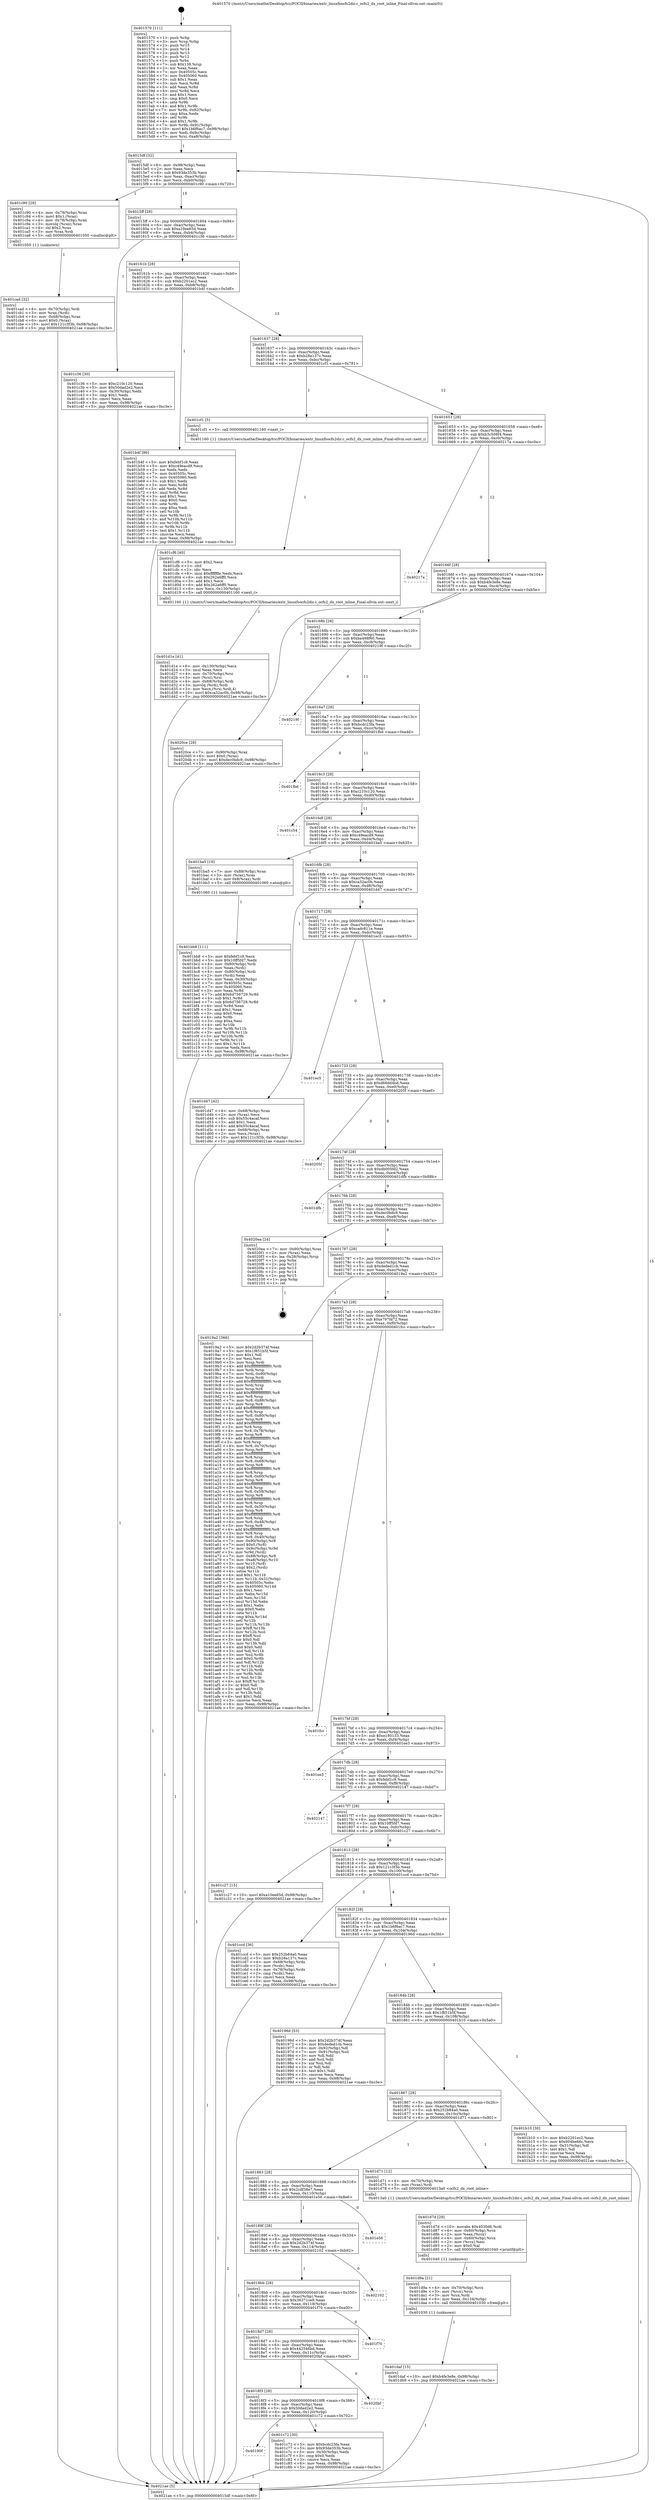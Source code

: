 digraph "0x401570" {
  label = "0x401570 (/mnt/c/Users/mathe/Desktop/tcc/POCII/binaries/extr_linuxfsocfs2dir.c_ocfs2_dx_root_inline_Final-ollvm.out::main(0))"
  labelloc = "t"
  node[shape=record]

  Entry [label="",width=0.3,height=0.3,shape=circle,fillcolor=black,style=filled]
  "0x4015df" [label="{
     0x4015df [32]\l
     | [instrs]\l
     &nbsp;&nbsp;0x4015df \<+6\>: mov -0x98(%rbp),%eax\l
     &nbsp;&nbsp;0x4015e5 \<+2\>: mov %eax,%ecx\l
     &nbsp;&nbsp;0x4015e7 \<+6\>: sub $0x93de353b,%ecx\l
     &nbsp;&nbsp;0x4015ed \<+6\>: mov %eax,-0xac(%rbp)\l
     &nbsp;&nbsp;0x4015f3 \<+6\>: mov %ecx,-0xb0(%rbp)\l
     &nbsp;&nbsp;0x4015f9 \<+6\>: je 0000000000401c90 \<main+0x720\>\l
  }"]
  "0x401c90" [label="{
     0x401c90 [29]\l
     | [instrs]\l
     &nbsp;&nbsp;0x401c90 \<+4\>: mov -0x78(%rbp),%rax\l
     &nbsp;&nbsp;0x401c94 \<+6\>: movl $0x1,(%rax)\l
     &nbsp;&nbsp;0x401c9a \<+4\>: mov -0x78(%rbp),%rax\l
     &nbsp;&nbsp;0x401c9e \<+3\>: movslq (%rax),%rax\l
     &nbsp;&nbsp;0x401ca1 \<+4\>: shl $0x2,%rax\l
     &nbsp;&nbsp;0x401ca5 \<+3\>: mov %rax,%rdi\l
     &nbsp;&nbsp;0x401ca8 \<+5\>: call 0000000000401050 \<malloc@plt\>\l
     | [calls]\l
     &nbsp;&nbsp;0x401050 \{1\} (unknown)\l
  }"]
  "0x4015ff" [label="{
     0x4015ff [28]\l
     | [instrs]\l
     &nbsp;&nbsp;0x4015ff \<+5\>: jmp 0000000000401604 \<main+0x94\>\l
     &nbsp;&nbsp;0x401604 \<+6\>: mov -0xac(%rbp),%eax\l
     &nbsp;&nbsp;0x40160a \<+5\>: sub $0xa10ee65d,%eax\l
     &nbsp;&nbsp;0x40160f \<+6\>: mov %eax,-0xb4(%rbp)\l
     &nbsp;&nbsp;0x401615 \<+6\>: je 0000000000401c36 \<main+0x6c6\>\l
  }"]
  Exit [label="",width=0.3,height=0.3,shape=circle,fillcolor=black,style=filled,peripheries=2]
  "0x401c36" [label="{
     0x401c36 [30]\l
     | [instrs]\l
     &nbsp;&nbsp;0x401c36 \<+5\>: mov $0xc210c120,%eax\l
     &nbsp;&nbsp;0x401c3b \<+5\>: mov $0x50dad2e2,%ecx\l
     &nbsp;&nbsp;0x401c40 \<+3\>: mov -0x30(%rbp),%edx\l
     &nbsp;&nbsp;0x401c43 \<+3\>: cmp $0x1,%edx\l
     &nbsp;&nbsp;0x401c46 \<+3\>: cmovl %ecx,%eax\l
     &nbsp;&nbsp;0x401c49 \<+6\>: mov %eax,-0x98(%rbp)\l
     &nbsp;&nbsp;0x401c4f \<+5\>: jmp 00000000004021ae \<main+0xc3e\>\l
  }"]
  "0x40161b" [label="{
     0x40161b [28]\l
     | [instrs]\l
     &nbsp;&nbsp;0x40161b \<+5\>: jmp 0000000000401620 \<main+0xb0\>\l
     &nbsp;&nbsp;0x401620 \<+6\>: mov -0xac(%rbp),%eax\l
     &nbsp;&nbsp;0x401626 \<+5\>: sub $0xb2201ec2,%eax\l
     &nbsp;&nbsp;0x40162b \<+6\>: mov %eax,-0xb8(%rbp)\l
     &nbsp;&nbsp;0x401631 \<+6\>: je 0000000000401b4f \<main+0x5df\>\l
  }"]
  "0x401daf" [label="{
     0x401daf [15]\l
     | [instrs]\l
     &nbsp;&nbsp;0x401daf \<+10\>: movl $0xb4fe3e8e,-0x98(%rbp)\l
     &nbsp;&nbsp;0x401db9 \<+5\>: jmp 00000000004021ae \<main+0xc3e\>\l
  }"]
  "0x401b4f" [label="{
     0x401b4f [86]\l
     | [instrs]\l
     &nbsp;&nbsp;0x401b4f \<+5\>: mov $0xfebf1c9,%eax\l
     &nbsp;&nbsp;0x401b54 \<+5\>: mov $0xc49eacd9,%ecx\l
     &nbsp;&nbsp;0x401b59 \<+2\>: xor %edx,%edx\l
     &nbsp;&nbsp;0x401b5b \<+7\>: mov 0x40505c,%esi\l
     &nbsp;&nbsp;0x401b62 \<+7\>: mov 0x405060,%edi\l
     &nbsp;&nbsp;0x401b69 \<+3\>: sub $0x1,%edx\l
     &nbsp;&nbsp;0x401b6c \<+3\>: mov %esi,%r8d\l
     &nbsp;&nbsp;0x401b6f \<+3\>: add %edx,%r8d\l
     &nbsp;&nbsp;0x401b72 \<+4\>: imul %r8d,%esi\l
     &nbsp;&nbsp;0x401b76 \<+3\>: and $0x1,%esi\l
     &nbsp;&nbsp;0x401b79 \<+3\>: cmp $0x0,%esi\l
     &nbsp;&nbsp;0x401b7c \<+4\>: sete %r9b\l
     &nbsp;&nbsp;0x401b80 \<+3\>: cmp $0xa,%edi\l
     &nbsp;&nbsp;0x401b83 \<+4\>: setl %r10b\l
     &nbsp;&nbsp;0x401b87 \<+3\>: mov %r9b,%r11b\l
     &nbsp;&nbsp;0x401b8a \<+3\>: and %r10b,%r11b\l
     &nbsp;&nbsp;0x401b8d \<+3\>: xor %r10b,%r9b\l
     &nbsp;&nbsp;0x401b90 \<+3\>: or %r9b,%r11b\l
     &nbsp;&nbsp;0x401b93 \<+4\>: test $0x1,%r11b\l
     &nbsp;&nbsp;0x401b97 \<+3\>: cmovne %ecx,%eax\l
     &nbsp;&nbsp;0x401b9a \<+6\>: mov %eax,-0x98(%rbp)\l
     &nbsp;&nbsp;0x401ba0 \<+5\>: jmp 00000000004021ae \<main+0xc3e\>\l
  }"]
  "0x401637" [label="{
     0x401637 [28]\l
     | [instrs]\l
     &nbsp;&nbsp;0x401637 \<+5\>: jmp 000000000040163c \<main+0xcc\>\l
     &nbsp;&nbsp;0x40163c \<+6\>: mov -0xac(%rbp),%eax\l
     &nbsp;&nbsp;0x401642 \<+5\>: sub $0xb28a137c,%eax\l
     &nbsp;&nbsp;0x401647 \<+6\>: mov %eax,-0xbc(%rbp)\l
     &nbsp;&nbsp;0x40164d \<+6\>: je 0000000000401cf1 \<main+0x781\>\l
  }"]
  "0x401d9a" [label="{
     0x401d9a [21]\l
     | [instrs]\l
     &nbsp;&nbsp;0x401d9a \<+4\>: mov -0x70(%rbp),%rcx\l
     &nbsp;&nbsp;0x401d9e \<+3\>: mov (%rcx),%rcx\l
     &nbsp;&nbsp;0x401da1 \<+3\>: mov %rcx,%rdi\l
     &nbsp;&nbsp;0x401da4 \<+6\>: mov %eax,-0x134(%rbp)\l
     &nbsp;&nbsp;0x401daa \<+5\>: call 0000000000401030 \<free@plt\>\l
     | [calls]\l
     &nbsp;&nbsp;0x401030 \{1\} (unknown)\l
  }"]
  "0x401cf1" [label="{
     0x401cf1 [5]\l
     | [instrs]\l
     &nbsp;&nbsp;0x401cf1 \<+5\>: call 0000000000401160 \<next_i\>\l
     | [calls]\l
     &nbsp;&nbsp;0x401160 \{1\} (/mnt/c/Users/mathe/Desktop/tcc/POCII/binaries/extr_linuxfsocfs2dir.c_ocfs2_dx_root_inline_Final-ollvm.out::next_i)\l
  }"]
  "0x401653" [label="{
     0x401653 [28]\l
     | [instrs]\l
     &nbsp;&nbsp;0x401653 \<+5\>: jmp 0000000000401658 \<main+0xe8\>\l
     &nbsp;&nbsp;0x401658 \<+6\>: mov -0xac(%rbp),%eax\l
     &nbsp;&nbsp;0x40165e \<+5\>: sub $0xb3c508f4,%eax\l
     &nbsp;&nbsp;0x401663 \<+6\>: mov %eax,-0xc0(%rbp)\l
     &nbsp;&nbsp;0x401669 \<+6\>: je 000000000040217a \<main+0xc0a\>\l
  }"]
  "0x401d7d" [label="{
     0x401d7d [29]\l
     | [instrs]\l
     &nbsp;&nbsp;0x401d7d \<+10\>: movabs $0x4030d6,%rdi\l
     &nbsp;&nbsp;0x401d87 \<+4\>: mov -0x60(%rbp),%rcx\l
     &nbsp;&nbsp;0x401d8b \<+2\>: mov %eax,(%rcx)\l
     &nbsp;&nbsp;0x401d8d \<+4\>: mov -0x60(%rbp),%rcx\l
     &nbsp;&nbsp;0x401d91 \<+2\>: mov (%rcx),%esi\l
     &nbsp;&nbsp;0x401d93 \<+2\>: mov $0x0,%al\l
     &nbsp;&nbsp;0x401d95 \<+5\>: call 0000000000401040 \<printf@plt\>\l
     | [calls]\l
     &nbsp;&nbsp;0x401040 \{1\} (unknown)\l
  }"]
  "0x40217a" [label="{
     0x40217a\l
  }", style=dashed]
  "0x40166f" [label="{
     0x40166f [28]\l
     | [instrs]\l
     &nbsp;&nbsp;0x40166f \<+5\>: jmp 0000000000401674 \<main+0x104\>\l
     &nbsp;&nbsp;0x401674 \<+6\>: mov -0xac(%rbp),%eax\l
     &nbsp;&nbsp;0x40167a \<+5\>: sub $0xb4fe3e8e,%eax\l
     &nbsp;&nbsp;0x40167f \<+6\>: mov %eax,-0xc4(%rbp)\l
     &nbsp;&nbsp;0x401685 \<+6\>: je 00000000004020ce \<main+0xb5e\>\l
  }"]
  "0x401d1e" [label="{
     0x401d1e [41]\l
     | [instrs]\l
     &nbsp;&nbsp;0x401d1e \<+6\>: mov -0x130(%rbp),%ecx\l
     &nbsp;&nbsp;0x401d24 \<+3\>: imul %eax,%ecx\l
     &nbsp;&nbsp;0x401d27 \<+4\>: mov -0x70(%rbp),%rsi\l
     &nbsp;&nbsp;0x401d2b \<+3\>: mov (%rsi),%rsi\l
     &nbsp;&nbsp;0x401d2e \<+4\>: mov -0x68(%rbp),%rdi\l
     &nbsp;&nbsp;0x401d32 \<+3\>: movslq (%rdi),%rdi\l
     &nbsp;&nbsp;0x401d35 \<+3\>: mov %ecx,(%rsi,%rdi,4)\l
     &nbsp;&nbsp;0x401d38 \<+10\>: movl $0xca32ac0b,-0x98(%rbp)\l
     &nbsp;&nbsp;0x401d42 \<+5\>: jmp 00000000004021ae \<main+0xc3e\>\l
  }"]
  "0x4020ce" [label="{
     0x4020ce [28]\l
     | [instrs]\l
     &nbsp;&nbsp;0x4020ce \<+7\>: mov -0x90(%rbp),%rax\l
     &nbsp;&nbsp;0x4020d5 \<+6\>: movl $0x0,(%rax)\l
     &nbsp;&nbsp;0x4020db \<+10\>: movl $0xdec0bdc9,-0x98(%rbp)\l
     &nbsp;&nbsp;0x4020e5 \<+5\>: jmp 00000000004021ae \<main+0xc3e\>\l
  }"]
  "0x40168b" [label="{
     0x40168b [28]\l
     | [instrs]\l
     &nbsp;&nbsp;0x40168b \<+5\>: jmp 0000000000401690 \<main+0x120\>\l
     &nbsp;&nbsp;0x401690 \<+6\>: mov -0xac(%rbp),%eax\l
     &nbsp;&nbsp;0x401696 \<+5\>: sub $0xba498f60,%eax\l
     &nbsp;&nbsp;0x40169b \<+6\>: mov %eax,-0xc8(%rbp)\l
     &nbsp;&nbsp;0x4016a1 \<+6\>: je 000000000040219f \<main+0xc2f\>\l
  }"]
  "0x401cf6" [label="{
     0x401cf6 [40]\l
     | [instrs]\l
     &nbsp;&nbsp;0x401cf6 \<+5\>: mov $0x2,%ecx\l
     &nbsp;&nbsp;0x401cfb \<+1\>: cltd\l
     &nbsp;&nbsp;0x401cfc \<+2\>: idiv %ecx\l
     &nbsp;&nbsp;0x401cfe \<+6\>: imul $0xfffffffe,%edx,%ecx\l
     &nbsp;&nbsp;0x401d04 \<+6\>: sub $0x262a6ff0,%ecx\l
     &nbsp;&nbsp;0x401d0a \<+3\>: add $0x1,%ecx\l
     &nbsp;&nbsp;0x401d0d \<+6\>: add $0x262a6ff0,%ecx\l
     &nbsp;&nbsp;0x401d13 \<+6\>: mov %ecx,-0x130(%rbp)\l
     &nbsp;&nbsp;0x401d19 \<+5\>: call 0000000000401160 \<next_i\>\l
     | [calls]\l
     &nbsp;&nbsp;0x401160 \{1\} (/mnt/c/Users/mathe/Desktop/tcc/POCII/binaries/extr_linuxfsocfs2dir.c_ocfs2_dx_root_inline_Final-ollvm.out::next_i)\l
  }"]
  "0x40219f" [label="{
     0x40219f\l
  }", style=dashed]
  "0x4016a7" [label="{
     0x4016a7 [28]\l
     | [instrs]\l
     &nbsp;&nbsp;0x4016a7 \<+5\>: jmp 00000000004016ac \<main+0x13c\>\l
     &nbsp;&nbsp;0x4016ac \<+6\>: mov -0xac(%rbp),%eax\l
     &nbsp;&nbsp;0x4016b2 \<+5\>: sub $0xbcdc23fa,%eax\l
     &nbsp;&nbsp;0x4016b7 \<+6\>: mov %eax,-0xcc(%rbp)\l
     &nbsp;&nbsp;0x4016bd \<+6\>: je 0000000000401fbd \<main+0xa4d\>\l
  }"]
  "0x401cad" [label="{
     0x401cad [32]\l
     | [instrs]\l
     &nbsp;&nbsp;0x401cad \<+4\>: mov -0x70(%rbp),%rdi\l
     &nbsp;&nbsp;0x401cb1 \<+3\>: mov %rax,(%rdi)\l
     &nbsp;&nbsp;0x401cb4 \<+4\>: mov -0x68(%rbp),%rax\l
     &nbsp;&nbsp;0x401cb8 \<+6\>: movl $0x0,(%rax)\l
     &nbsp;&nbsp;0x401cbe \<+10\>: movl $0x121c3f3b,-0x98(%rbp)\l
     &nbsp;&nbsp;0x401cc8 \<+5\>: jmp 00000000004021ae \<main+0xc3e\>\l
  }"]
  "0x401fbd" [label="{
     0x401fbd\l
  }", style=dashed]
  "0x4016c3" [label="{
     0x4016c3 [28]\l
     | [instrs]\l
     &nbsp;&nbsp;0x4016c3 \<+5\>: jmp 00000000004016c8 \<main+0x158\>\l
     &nbsp;&nbsp;0x4016c8 \<+6\>: mov -0xac(%rbp),%eax\l
     &nbsp;&nbsp;0x4016ce \<+5\>: sub $0xc210c120,%eax\l
     &nbsp;&nbsp;0x4016d3 \<+6\>: mov %eax,-0xd0(%rbp)\l
     &nbsp;&nbsp;0x4016d9 \<+6\>: je 0000000000401c54 \<main+0x6e4\>\l
  }"]
  "0x40190f" [label="{
     0x40190f\l
  }", style=dashed]
  "0x401c54" [label="{
     0x401c54\l
  }", style=dashed]
  "0x4016df" [label="{
     0x4016df [28]\l
     | [instrs]\l
     &nbsp;&nbsp;0x4016df \<+5\>: jmp 00000000004016e4 \<main+0x174\>\l
     &nbsp;&nbsp;0x4016e4 \<+6\>: mov -0xac(%rbp),%eax\l
     &nbsp;&nbsp;0x4016ea \<+5\>: sub $0xc49eacd9,%eax\l
     &nbsp;&nbsp;0x4016ef \<+6\>: mov %eax,-0xd4(%rbp)\l
     &nbsp;&nbsp;0x4016f5 \<+6\>: je 0000000000401ba5 \<main+0x635\>\l
  }"]
  "0x401c72" [label="{
     0x401c72 [30]\l
     | [instrs]\l
     &nbsp;&nbsp;0x401c72 \<+5\>: mov $0xbcdc23fa,%eax\l
     &nbsp;&nbsp;0x401c77 \<+5\>: mov $0x93de353b,%ecx\l
     &nbsp;&nbsp;0x401c7c \<+3\>: mov -0x30(%rbp),%edx\l
     &nbsp;&nbsp;0x401c7f \<+3\>: cmp $0x0,%edx\l
     &nbsp;&nbsp;0x401c82 \<+3\>: cmove %ecx,%eax\l
     &nbsp;&nbsp;0x401c85 \<+6\>: mov %eax,-0x98(%rbp)\l
     &nbsp;&nbsp;0x401c8b \<+5\>: jmp 00000000004021ae \<main+0xc3e\>\l
  }"]
  "0x401ba5" [label="{
     0x401ba5 [19]\l
     | [instrs]\l
     &nbsp;&nbsp;0x401ba5 \<+7\>: mov -0x88(%rbp),%rax\l
     &nbsp;&nbsp;0x401bac \<+3\>: mov (%rax),%rax\l
     &nbsp;&nbsp;0x401baf \<+4\>: mov 0x8(%rax),%rdi\l
     &nbsp;&nbsp;0x401bb3 \<+5\>: call 0000000000401060 \<atoi@plt\>\l
     | [calls]\l
     &nbsp;&nbsp;0x401060 \{1\} (unknown)\l
  }"]
  "0x4016fb" [label="{
     0x4016fb [28]\l
     | [instrs]\l
     &nbsp;&nbsp;0x4016fb \<+5\>: jmp 0000000000401700 \<main+0x190\>\l
     &nbsp;&nbsp;0x401700 \<+6\>: mov -0xac(%rbp),%eax\l
     &nbsp;&nbsp;0x401706 \<+5\>: sub $0xca32ac0b,%eax\l
     &nbsp;&nbsp;0x40170b \<+6\>: mov %eax,-0xd8(%rbp)\l
     &nbsp;&nbsp;0x401711 \<+6\>: je 0000000000401d47 \<main+0x7d7\>\l
  }"]
  "0x4018f3" [label="{
     0x4018f3 [28]\l
     | [instrs]\l
     &nbsp;&nbsp;0x4018f3 \<+5\>: jmp 00000000004018f8 \<main+0x388\>\l
     &nbsp;&nbsp;0x4018f8 \<+6\>: mov -0xac(%rbp),%eax\l
     &nbsp;&nbsp;0x4018fe \<+5\>: sub $0x50dad2e2,%eax\l
     &nbsp;&nbsp;0x401903 \<+6\>: mov %eax,-0x120(%rbp)\l
     &nbsp;&nbsp;0x401909 \<+6\>: je 0000000000401c72 \<main+0x702\>\l
  }"]
  "0x401d47" [label="{
     0x401d47 [42]\l
     | [instrs]\l
     &nbsp;&nbsp;0x401d47 \<+4\>: mov -0x68(%rbp),%rax\l
     &nbsp;&nbsp;0x401d4b \<+2\>: mov (%rax),%ecx\l
     &nbsp;&nbsp;0x401d4d \<+6\>: sub $0x55c4acaf,%ecx\l
     &nbsp;&nbsp;0x401d53 \<+3\>: add $0x1,%ecx\l
     &nbsp;&nbsp;0x401d56 \<+6\>: add $0x55c4acaf,%ecx\l
     &nbsp;&nbsp;0x401d5c \<+4\>: mov -0x68(%rbp),%rax\l
     &nbsp;&nbsp;0x401d60 \<+2\>: mov %ecx,(%rax)\l
     &nbsp;&nbsp;0x401d62 \<+10\>: movl $0x121c3f3b,-0x98(%rbp)\l
     &nbsp;&nbsp;0x401d6c \<+5\>: jmp 00000000004021ae \<main+0xc3e\>\l
  }"]
  "0x401717" [label="{
     0x401717 [28]\l
     | [instrs]\l
     &nbsp;&nbsp;0x401717 \<+5\>: jmp 000000000040171c \<main+0x1ac\>\l
     &nbsp;&nbsp;0x40171c \<+6\>: mov -0xac(%rbp),%eax\l
     &nbsp;&nbsp;0x401722 \<+5\>: sub $0xcadc811e,%eax\l
     &nbsp;&nbsp;0x401727 \<+6\>: mov %eax,-0xdc(%rbp)\l
     &nbsp;&nbsp;0x40172d \<+6\>: je 0000000000401ec5 \<main+0x955\>\l
  }"]
  "0x4020bf" [label="{
     0x4020bf\l
  }", style=dashed]
  "0x401ec5" [label="{
     0x401ec5\l
  }", style=dashed]
  "0x401733" [label="{
     0x401733 [28]\l
     | [instrs]\l
     &nbsp;&nbsp;0x401733 \<+5\>: jmp 0000000000401738 \<main+0x1c8\>\l
     &nbsp;&nbsp;0x401738 \<+6\>: mov -0xac(%rbp),%eax\l
     &nbsp;&nbsp;0x40173e \<+5\>: sub $0xd66dd4bd,%eax\l
     &nbsp;&nbsp;0x401743 \<+6\>: mov %eax,-0xe0(%rbp)\l
     &nbsp;&nbsp;0x401749 \<+6\>: je 000000000040205f \<main+0xaef\>\l
  }"]
  "0x4018d7" [label="{
     0x4018d7 [28]\l
     | [instrs]\l
     &nbsp;&nbsp;0x4018d7 \<+5\>: jmp 00000000004018dc \<main+0x36c\>\l
     &nbsp;&nbsp;0x4018dc \<+6\>: mov -0xac(%rbp),%eax\l
     &nbsp;&nbsp;0x4018e2 \<+5\>: sub $0x442546bd,%eax\l
     &nbsp;&nbsp;0x4018e7 \<+6\>: mov %eax,-0x11c(%rbp)\l
     &nbsp;&nbsp;0x4018ed \<+6\>: je 00000000004020bf \<main+0xb4f\>\l
  }"]
  "0x40205f" [label="{
     0x40205f\l
  }", style=dashed]
  "0x40174f" [label="{
     0x40174f [28]\l
     | [instrs]\l
     &nbsp;&nbsp;0x40174f \<+5\>: jmp 0000000000401754 \<main+0x1e4\>\l
     &nbsp;&nbsp;0x401754 \<+6\>: mov -0xac(%rbp),%eax\l
     &nbsp;&nbsp;0x40175a \<+5\>: sub $0xdb005fd2,%eax\l
     &nbsp;&nbsp;0x40175f \<+6\>: mov %eax,-0xe4(%rbp)\l
     &nbsp;&nbsp;0x401765 \<+6\>: je 0000000000401dfb \<main+0x88b\>\l
  }"]
  "0x401f70" [label="{
     0x401f70\l
  }", style=dashed]
  "0x401dfb" [label="{
     0x401dfb\l
  }", style=dashed]
  "0x40176b" [label="{
     0x40176b [28]\l
     | [instrs]\l
     &nbsp;&nbsp;0x40176b \<+5\>: jmp 0000000000401770 \<main+0x200\>\l
     &nbsp;&nbsp;0x401770 \<+6\>: mov -0xac(%rbp),%eax\l
     &nbsp;&nbsp;0x401776 \<+5\>: sub $0xdec0bdc9,%eax\l
     &nbsp;&nbsp;0x40177b \<+6\>: mov %eax,-0xe8(%rbp)\l
     &nbsp;&nbsp;0x401781 \<+6\>: je 00000000004020ea \<main+0xb7a\>\l
  }"]
  "0x4018bb" [label="{
     0x4018bb [28]\l
     | [instrs]\l
     &nbsp;&nbsp;0x4018bb \<+5\>: jmp 00000000004018c0 \<main+0x350\>\l
     &nbsp;&nbsp;0x4018c0 \<+6\>: mov -0xac(%rbp),%eax\l
     &nbsp;&nbsp;0x4018c6 \<+5\>: sub $0x36371ce9,%eax\l
     &nbsp;&nbsp;0x4018cb \<+6\>: mov %eax,-0x118(%rbp)\l
     &nbsp;&nbsp;0x4018d1 \<+6\>: je 0000000000401f70 \<main+0xa00\>\l
  }"]
  "0x4020ea" [label="{
     0x4020ea [24]\l
     | [instrs]\l
     &nbsp;&nbsp;0x4020ea \<+7\>: mov -0x90(%rbp),%rax\l
     &nbsp;&nbsp;0x4020f1 \<+2\>: mov (%rax),%eax\l
     &nbsp;&nbsp;0x4020f3 \<+4\>: lea -0x28(%rbp),%rsp\l
     &nbsp;&nbsp;0x4020f7 \<+1\>: pop %rbx\l
     &nbsp;&nbsp;0x4020f8 \<+2\>: pop %r12\l
     &nbsp;&nbsp;0x4020fa \<+2\>: pop %r13\l
     &nbsp;&nbsp;0x4020fc \<+2\>: pop %r14\l
     &nbsp;&nbsp;0x4020fe \<+2\>: pop %r15\l
     &nbsp;&nbsp;0x402100 \<+1\>: pop %rbp\l
     &nbsp;&nbsp;0x402101 \<+1\>: ret\l
  }"]
  "0x401787" [label="{
     0x401787 [28]\l
     | [instrs]\l
     &nbsp;&nbsp;0x401787 \<+5\>: jmp 000000000040178c \<main+0x21c\>\l
     &nbsp;&nbsp;0x40178c \<+6\>: mov -0xac(%rbp),%eax\l
     &nbsp;&nbsp;0x401792 \<+5\>: sub $0xdeded1cb,%eax\l
     &nbsp;&nbsp;0x401797 \<+6\>: mov %eax,-0xec(%rbp)\l
     &nbsp;&nbsp;0x40179d \<+6\>: je 00000000004019a2 \<main+0x432\>\l
  }"]
  "0x402102" [label="{
     0x402102\l
  }", style=dashed]
  "0x4019a2" [label="{
     0x4019a2 [366]\l
     | [instrs]\l
     &nbsp;&nbsp;0x4019a2 \<+5\>: mov $0x2d2b374f,%eax\l
     &nbsp;&nbsp;0x4019a7 \<+5\>: mov $0x1f851b5f,%ecx\l
     &nbsp;&nbsp;0x4019ac \<+2\>: mov $0x1,%dl\l
     &nbsp;&nbsp;0x4019ae \<+2\>: xor %esi,%esi\l
     &nbsp;&nbsp;0x4019b0 \<+3\>: mov %rsp,%rdi\l
     &nbsp;&nbsp;0x4019b3 \<+4\>: add $0xfffffffffffffff0,%rdi\l
     &nbsp;&nbsp;0x4019b7 \<+3\>: mov %rdi,%rsp\l
     &nbsp;&nbsp;0x4019ba \<+7\>: mov %rdi,-0x90(%rbp)\l
     &nbsp;&nbsp;0x4019c1 \<+3\>: mov %rsp,%rdi\l
     &nbsp;&nbsp;0x4019c4 \<+4\>: add $0xfffffffffffffff0,%rdi\l
     &nbsp;&nbsp;0x4019c8 \<+3\>: mov %rdi,%rsp\l
     &nbsp;&nbsp;0x4019cb \<+3\>: mov %rsp,%r8\l
     &nbsp;&nbsp;0x4019ce \<+4\>: add $0xfffffffffffffff0,%r8\l
     &nbsp;&nbsp;0x4019d2 \<+3\>: mov %r8,%rsp\l
     &nbsp;&nbsp;0x4019d5 \<+7\>: mov %r8,-0x88(%rbp)\l
     &nbsp;&nbsp;0x4019dc \<+3\>: mov %rsp,%r8\l
     &nbsp;&nbsp;0x4019df \<+4\>: add $0xfffffffffffffff0,%r8\l
     &nbsp;&nbsp;0x4019e3 \<+3\>: mov %r8,%rsp\l
     &nbsp;&nbsp;0x4019e6 \<+4\>: mov %r8,-0x80(%rbp)\l
     &nbsp;&nbsp;0x4019ea \<+3\>: mov %rsp,%r8\l
     &nbsp;&nbsp;0x4019ed \<+4\>: add $0xfffffffffffffff0,%r8\l
     &nbsp;&nbsp;0x4019f1 \<+3\>: mov %r8,%rsp\l
     &nbsp;&nbsp;0x4019f4 \<+4\>: mov %r8,-0x78(%rbp)\l
     &nbsp;&nbsp;0x4019f8 \<+3\>: mov %rsp,%r8\l
     &nbsp;&nbsp;0x4019fb \<+4\>: add $0xfffffffffffffff0,%r8\l
     &nbsp;&nbsp;0x4019ff \<+3\>: mov %r8,%rsp\l
     &nbsp;&nbsp;0x401a02 \<+4\>: mov %r8,-0x70(%rbp)\l
     &nbsp;&nbsp;0x401a06 \<+3\>: mov %rsp,%r8\l
     &nbsp;&nbsp;0x401a09 \<+4\>: add $0xfffffffffffffff0,%r8\l
     &nbsp;&nbsp;0x401a0d \<+3\>: mov %r8,%rsp\l
     &nbsp;&nbsp;0x401a10 \<+4\>: mov %r8,-0x68(%rbp)\l
     &nbsp;&nbsp;0x401a14 \<+3\>: mov %rsp,%r8\l
     &nbsp;&nbsp;0x401a17 \<+4\>: add $0xfffffffffffffff0,%r8\l
     &nbsp;&nbsp;0x401a1b \<+3\>: mov %r8,%rsp\l
     &nbsp;&nbsp;0x401a1e \<+4\>: mov %r8,-0x60(%rbp)\l
     &nbsp;&nbsp;0x401a22 \<+3\>: mov %rsp,%r8\l
     &nbsp;&nbsp;0x401a25 \<+4\>: add $0xfffffffffffffff0,%r8\l
     &nbsp;&nbsp;0x401a29 \<+3\>: mov %r8,%rsp\l
     &nbsp;&nbsp;0x401a2c \<+4\>: mov %r8,-0x58(%rbp)\l
     &nbsp;&nbsp;0x401a30 \<+3\>: mov %rsp,%r8\l
     &nbsp;&nbsp;0x401a33 \<+4\>: add $0xfffffffffffffff0,%r8\l
     &nbsp;&nbsp;0x401a37 \<+3\>: mov %r8,%rsp\l
     &nbsp;&nbsp;0x401a3a \<+4\>: mov %r8,-0x50(%rbp)\l
     &nbsp;&nbsp;0x401a3e \<+3\>: mov %rsp,%r8\l
     &nbsp;&nbsp;0x401a41 \<+4\>: add $0xfffffffffffffff0,%r8\l
     &nbsp;&nbsp;0x401a45 \<+3\>: mov %r8,%rsp\l
     &nbsp;&nbsp;0x401a48 \<+4\>: mov %r8,-0x48(%rbp)\l
     &nbsp;&nbsp;0x401a4c \<+3\>: mov %rsp,%r8\l
     &nbsp;&nbsp;0x401a4f \<+4\>: add $0xfffffffffffffff0,%r8\l
     &nbsp;&nbsp;0x401a53 \<+3\>: mov %r8,%rsp\l
     &nbsp;&nbsp;0x401a56 \<+4\>: mov %r8,-0x40(%rbp)\l
     &nbsp;&nbsp;0x401a5a \<+7\>: mov -0x90(%rbp),%r8\l
     &nbsp;&nbsp;0x401a61 \<+7\>: movl $0x0,(%r8)\l
     &nbsp;&nbsp;0x401a68 \<+7\>: mov -0x9c(%rbp),%r9d\l
     &nbsp;&nbsp;0x401a6f \<+3\>: mov %r9d,(%rdi)\l
     &nbsp;&nbsp;0x401a72 \<+7\>: mov -0x88(%rbp),%r8\l
     &nbsp;&nbsp;0x401a79 \<+7\>: mov -0xa8(%rbp),%r10\l
     &nbsp;&nbsp;0x401a80 \<+3\>: mov %r10,(%r8)\l
     &nbsp;&nbsp;0x401a83 \<+3\>: cmpl $0x2,(%rdi)\l
     &nbsp;&nbsp;0x401a86 \<+4\>: setne %r11b\l
     &nbsp;&nbsp;0x401a8a \<+4\>: and $0x1,%r11b\l
     &nbsp;&nbsp;0x401a8e \<+4\>: mov %r11b,-0x31(%rbp)\l
     &nbsp;&nbsp;0x401a92 \<+7\>: mov 0x40505c,%ebx\l
     &nbsp;&nbsp;0x401a99 \<+8\>: mov 0x405060,%r14d\l
     &nbsp;&nbsp;0x401aa1 \<+3\>: sub $0x1,%esi\l
     &nbsp;&nbsp;0x401aa4 \<+3\>: mov %ebx,%r15d\l
     &nbsp;&nbsp;0x401aa7 \<+3\>: add %esi,%r15d\l
     &nbsp;&nbsp;0x401aaa \<+4\>: imul %r15d,%ebx\l
     &nbsp;&nbsp;0x401aae \<+3\>: and $0x1,%ebx\l
     &nbsp;&nbsp;0x401ab1 \<+3\>: cmp $0x0,%ebx\l
     &nbsp;&nbsp;0x401ab4 \<+4\>: sete %r11b\l
     &nbsp;&nbsp;0x401ab8 \<+4\>: cmp $0xa,%r14d\l
     &nbsp;&nbsp;0x401abc \<+4\>: setl %r12b\l
     &nbsp;&nbsp;0x401ac0 \<+3\>: mov %r11b,%r13b\l
     &nbsp;&nbsp;0x401ac3 \<+4\>: xor $0xff,%r13b\l
     &nbsp;&nbsp;0x401ac7 \<+3\>: mov %r12b,%sil\l
     &nbsp;&nbsp;0x401aca \<+4\>: xor $0xff,%sil\l
     &nbsp;&nbsp;0x401ace \<+3\>: xor $0x0,%dl\l
     &nbsp;&nbsp;0x401ad1 \<+3\>: mov %r13b,%dil\l
     &nbsp;&nbsp;0x401ad4 \<+4\>: and $0x0,%dil\l
     &nbsp;&nbsp;0x401ad8 \<+3\>: and %dl,%r11b\l
     &nbsp;&nbsp;0x401adb \<+3\>: mov %sil,%r8b\l
     &nbsp;&nbsp;0x401ade \<+4\>: and $0x0,%r8b\l
     &nbsp;&nbsp;0x401ae2 \<+3\>: and %dl,%r12b\l
     &nbsp;&nbsp;0x401ae5 \<+3\>: or %r11b,%dil\l
     &nbsp;&nbsp;0x401ae8 \<+3\>: or %r12b,%r8b\l
     &nbsp;&nbsp;0x401aeb \<+3\>: xor %r8b,%dil\l
     &nbsp;&nbsp;0x401aee \<+3\>: or %sil,%r13b\l
     &nbsp;&nbsp;0x401af1 \<+4\>: xor $0xff,%r13b\l
     &nbsp;&nbsp;0x401af5 \<+3\>: or $0x0,%dl\l
     &nbsp;&nbsp;0x401af8 \<+3\>: and %dl,%r13b\l
     &nbsp;&nbsp;0x401afb \<+3\>: or %r13b,%dil\l
     &nbsp;&nbsp;0x401afe \<+4\>: test $0x1,%dil\l
     &nbsp;&nbsp;0x401b02 \<+3\>: cmovne %ecx,%eax\l
     &nbsp;&nbsp;0x401b05 \<+6\>: mov %eax,-0x98(%rbp)\l
     &nbsp;&nbsp;0x401b0b \<+5\>: jmp 00000000004021ae \<main+0xc3e\>\l
  }"]
  "0x4017a3" [label="{
     0x4017a3 [28]\l
     | [instrs]\l
     &nbsp;&nbsp;0x4017a3 \<+5\>: jmp 00000000004017a8 \<main+0x238\>\l
     &nbsp;&nbsp;0x4017a8 \<+6\>: mov -0xac(%rbp),%eax\l
     &nbsp;&nbsp;0x4017ae \<+5\>: sub $0xe797fd72,%eax\l
     &nbsp;&nbsp;0x4017b3 \<+6\>: mov %eax,-0xf0(%rbp)\l
     &nbsp;&nbsp;0x4017b9 \<+6\>: je 0000000000401fcc \<main+0xa5c\>\l
  }"]
  "0x40189f" [label="{
     0x40189f [28]\l
     | [instrs]\l
     &nbsp;&nbsp;0x40189f \<+5\>: jmp 00000000004018a4 \<main+0x334\>\l
     &nbsp;&nbsp;0x4018a4 \<+6\>: mov -0xac(%rbp),%eax\l
     &nbsp;&nbsp;0x4018aa \<+5\>: sub $0x2d2b374f,%eax\l
     &nbsp;&nbsp;0x4018af \<+6\>: mov %eax,-0x114(%rbp)\l
     &nbsp;&nbsp;0x4018b5 \<+6\>: je 0000000000402102 \<main+0xb92\>\l
  }"]
  "0x401fcc" [label="{
     0x401fcc\l
  }", style=dashed]
  "0x4017bf" [label="{
     0x4017bf [28]\l
     | [instrs]\l
     &nbsp;&nbsp;0x4017bf \<+5\>: jmp 00000000004017c4 \<main+0x254\>\l
     &nbsp;&nbsp;0x4017c4 \<+6\>: mov -0xac(%rbp),%eax\l
     &nbsp;&nbsp;0x4017ca \<+5\>: sub $0xe180133,%eax\l
     &nbsp;&nbsp;0x4017cf \<+6\>: mov %eax,-0xf4(%rbp)\l
     &nbsp;&nbsp;0x4017d5 \<+6\>: je 0000000000401ee3 \<main+0x973\>\l
  }"]
  "0x401e56" [label="{
     0x401e56\l
  }", style=dashed]
  "0x401ee3" [label="{
     0x401ee3\l
  }", style=dashed]
  "0x4017db" [label="{
     0x4017db [28]\l
     | [instrs]\l
     &nbsp;&nbsp;0x4017db \<+5\>: jmp 00000000004017e0 \<main+0x270\>\l
     &nbsp;&nbsp;0x4017e0 \<+6\>: mov -0xac(%rbp),%eax\l
     &nbsp;&nbsp;0x4017e6 \<+5\>: sub $0xfebf1c9,%eax\l
     &nbsp;&nbsp;0x4017eb \<+6\>: mov %eax,-0xf8(%rbp)\l
     &nbsp;&nbsp;0x4017f1 \<+6\>: je 0000000000402147 \<main+0xbd7\>\l
  }"]
  "0x401883" [label="{
     0x401883 [28]\l
     | [instrs]\l
     &nbsp;&nbsp;0x401883 \<+5\>: jmp 0000000000401888 \<main+0x318\>\l
     &nbsp;&nbsp;0x401888 \<+6\>: mov -0xac(%rbp),%eax\l
     &nbsp;&nbsp;0x40188e \<+5\>: sub $0x2cdf38e7,%eax\l
     &nbsp;&nbsp;0x401893 \<+6\>: mov %eax,-0x110(%rbp)\l
     &nbsp;&nbsp;0x401899 \<+6\>: je 0000000000401e56 \<main+0x8e6\>\l
  }"]
  "0x402147" [label="{
     0x402147\l
  }", style=dashed]
  "0x4017f7" [label="{
     0x4017f7 [28]\l
     | [instrs]\l
     &nbsp;&nbsp;0x4017f7 \<+5\>: jmp 00000000004017fc \<main+0x28c\>\l
     &nbsp;&nbsp;0x4017fc \<+6\>: mov -0xac(%rbp),%eax\l
     &nbsp;&nbsp;0x401802 \<+5\>: sub $0x10ff5fd7,%eax\l
     &nbsp;&nbsp;0x401807 \<+6\>: mov %eax,-0xfc(%rbp)\l
     &nbsp;&nbsp;0x40180d \<+6\>: je 0000000000401c27 \<main+0x6b7\>\l
  }"]
  "0x401d71" [label="{
     0x401d71 [12]\l
     | [instrs]\l
     &nbsp;&nbsp;0x401d71 \<+4\>: mov -0x70(%rbp),%rax\l
     &nbsp;&nbsp;0x401d75 \<+3\>: mov (%rax),%rdi\l
     &nbsp;&nbsp;0x401d78 \<+5\>: call 00000000004013a0 \<ocfs2_dx_root_inline\>\l
     | [calls]\l
     &nbsp;&nbsp;0x4013a0 \{1\} (/mnt/c/Users/mathe/Desktop/tcc/POCII/binaries/extr_linuxfsocfs2dir.c_ocfs2_dx_root_inline_Final-ollvm.out::ocfs2_dx_root_inline)\l
  }"]
  "0x401c27" [label="{
     0x401c27 [15]\l
     | [instrs]\l
     &nbsp;&nbsp;0x401c27 \<+10\>: movl $0xa10ee65d,-0x98(%rbp)\l
     &nbsp;&nbsp;0x401c31 \<+5\>: jmp 00000000004021ae \<main+0xc3e\>\l
  }"]
  "0x401813" [label="{
     0x401813 [28]\l
     | [instrs]\l
     &nbsp;&nbsp;0x401813 \<+5\>: jmp 0000000000401818 \<main+0x2a8\>\l
     &nbsp;&nbsp;0x401818 \<+6\>: mov -0xac(%rbp),%eax\l
     &nbsp;&nbsp;0x40181e \<+5\>: sub $0x121c3f3b,%eax\l
     &nbsp;&nbsp;0x401823 \<+6\>: mov %eax,-0x100(%rbp)\l
     &nbsp;&nbsp;0x401829 \<+6\>: je 0000000000401ccd \<main+0x75d\>\l
  }"]
  "0x401bb8" [label="{
     0x401bb8 [111]\l
     | [instrs]\l
     &nbsp;&nbsp;0x401bb8 \<+5\>: mov $0xfebf1c9,%ecx\l
     &nbsp;&nbsp;0x401bbd \<+5\>: mov $0x10ff5fd7,%edx\l
     &nbsp;&nbsp;0x401bc2 \<+4\>: mov -0x80(%rbp),%rdi\l
     &nbsp;&nbsp;0x401bc6 \<+2\>: mov %eax,(%rdi)\l
     &nbsp;&nbsp;0x401bc8 \<+4\>: mov -0x80(%rbp),%rdi\l
     &nbsp;&nbsp;0x401bcc \<+2\>: mov (%rdi),%eax\l
     &nbsp;&nbsp;0x401bce \<+3\>: mov %eax,-0x30(%rbp)\l
     &nbsp;&nbsp;0x401bd1 \<+7\>: mov 0x40505c,%eax\l
     &nbsp;&nbsp;0x401bd8 \<+7\>: mov 0x405060,%esi\l
     &nbsp;&nbsp;0x401bdf \<+3\>: mov %eax,%r8d\l
     &nbsp;&nbsp;0x401be2 \<+7\>: add $0x6d756729,%r8d\l
     &nbsp;&nbsp;0x401be9 \<+4\>: sub $0x1,%r8d\l
     &nbsp;&nbsp;0x401bed \<+7\>: sub $0x6d756729,%r8d\l
     &nbsp;&nbsp;0x401bf4 \<+4\>: imul %r8d,%eax\l
     &nbsp;&nbsp;0x401bf8 \<+3\>: and $0x1,%eax\l
     &nbsp;&nbsp;0x401bfb \<+3\>: cmp $0x0,%eax\l
     &nbsp;&nbsp;0x401bfe \<+4\>: sete %r9b\l
     &nbsp;&nbsp;0x401c02 \<+3\>: cmp $0xa,%esi\l
     &nbsp;&nbsp;0x401c05 \<+4\>: setl %r10b\l
     &nbsp;&nbsp;0x401c09 \<+3\>: mov %r9b,%r11b\l
     &nbsp;&nbsp;0x401c0c \<+3\>: and %r10b,%r11b\l
     &nbsp;&nbsp;0x401c0f \<+3\>: xor %r10b,%r9b\l
     &nbsp;&nbsp;0x401c12 \<+3\>: or %r9b,%r11b\l
     &nbsp;&nbsp;0x401c15 \<+4\>: test $0x1,%r11b\l
     &nbsp;&nbsp;0x401c19 \<+3\>: cmovne %edx,%ecx\l
     &nbsp;&nbsp;0x401c1c \<+6\>: mov %ecx,-0x98(%rbp)\l
     &nbsp;&nbsp;0x401c22 \<+5\>: jmp 00000000004021ae \<main+0xc3e\>\l
  }"]
  "0x401ccd" [label="{
     0x401ccd [36]\l
     | [instrs]\l
     &nbsp;&nbsp;0x401ccd \<+5\>: mov $0x252b84a0,%eax\l
     &nbsp;&nbsp;0x401cd2 \<+5\>: mov $0xb28a137c,%ecx\l
     &nbsp;&nbsp;0x401cd7 \<+4\>: mov -0x68(%rbp),%rdx\l
     &nbsp;&nbsp;0x401cdb \<+2\>: mov (%rdx),%esi\l
     &nbsp;&nbsp;0x401cdd \<+4\>: mov -0x78(%rbp),%rdx\l
     &nbsp;&nbsp;0x401ce1 \<+2\>: cmp (%rdx),%esi\l
     &nbsp;&nbsp;0x401ce3 \<+3\>: cmovl %ecx,%eax\l
     &nbsp;&nbsp;0x401ce6 \<+6\>: mov %eax,-0x98(%rbp)\l
     &nbsp;&nbsp;0x401cec \<+5\>: jmp 00000000004021ae \<main+0xc3e\>\l
  }"]
  "0x40182f" [label="{
     0x40182f [28]\l
     | [instrs]\l
     &nbsp;&nbsp;0x40182f \<+5\>: jmp 0000000000401834 \<main+0x2c4\>\l
     &nbsp;&nbsp;0x401834 \<+6\>: mov -0xac(%rbp),%eax\l
     &nbsp;&nbsp;0x40183a \<+5\>: sub $0x1b6f6ac7,%eax\l
     &nbsp;&nbsp;0x40183f \<+6\>: mov %eax,-0x104(%rbp)\l
     &nbsp;&nbsp;0x401845 \<+6\>: je 000000000040196d \<main+0x3fd\>\l
  }"]
  "0x401867" [label="{
     0x401867 [28]\l
     | [instrs]\l
     &nbsp;&nbsp;0x401867 \<+5\>: jmp 000000000040186c \<main+0x2fc\>\l
     &nbsp;&nbsp;0x40186c \<+6\>: mov -0xac(%rbp),%eax\l
     &nbsp;&nbsp;0x401872 \<+5\>: sub $0x252b84a0,%eax\l
     &nbsp;&nbsp;0x401877 \<+6\>: mov %eax,-0x10c(%rbp)\l
     &nbsp;&nbsp;0x40187d \<+6\>: je 0000000000401d71 \<main+0x801\>\l
  }"]
  "0x40196d" [label="{
     0x40196d [53]\l
     | [instrs]\l
     &nbsp;&nbsp;0x40196d \<+5\>: mov $0x2d2b374f,%eax\l
     &nbsp;&nbsp;0x401972 \<+5\>: mov $0xdeded1cb,%ecx\l
     &nbsp;&nbsp;0x401977 \<+6\>: mov -0x92(%rbp),%dl\l
     &nbsp;&nbsp;0x40197d \<+7\>: mov -0x91(%rbp),%sil\l
     &nbsp;&nbsp;0x401984 \<+3\>: mov %dl,%dil\l
     &nbsp;&nbsp;0x401987 \<+3\>: and %sil,%dil\l
     &nbsp;&nbsp;0x40198a \<+3\>: xor %sil,%dl\l
     &nbsp;&nbsp;0x40198d \<+3\>: or %dl,%dil\l
     &nbsp;&nbsp;0x401990 \<+4\>: test $0x1,%dil\l
     &nbsp;&nbsp;0x401994 \<+3\>: cmovne %ecx,%eax\l
     &nbsp;&nbsp;0x401997 \<+6\>: mov %eax,-0x98(%rbp)\l
     &nbsp;&nbsp;0x40199d \<+5\>: jmp 00000000004021ae \<main+0xc3e\>\l
  }"]
  "0x40184b" [label="{
     0x40184b [28]\l
     | [instrs]\l
     &nbsp;&nbsp;0x40184b \<+5\>: jmp 0000000000401850 \<main+0x2e0\>\l
     &nbsp;&nbsp;0x401850 \<+6\>: mov -0xac(%rbp),%eax\l
     &nbsp;&nbsp;0x401856 \<+5\>: sub $0x1f851b5f,%eax\l
     &nbsp;&nbsp;0x40185b \<+6\>: mov %eax,-0x108(%rbp)\l
     &nbsp;&nbsp;0x401861 \<+6\>: je 0000000000401b10 \<main+0x5a0\>\l
  }"]
  "0x4021ae" [label="{
     0x4021ae [5]\l
     | [instrs]\l
     &nbsp;&nbsp;0x4021ae \<+5\>: jmp 00000000004015df \<main+0x6f\>\l
  }"]
  "0x401570" [label="{
     0x401570 [111]\l
     | [instrs]\l
     &nbsp;&nbsp;0x401570 \<+1\>: push %rbp\l
     &nbsp;&nbsp;0x401571 \<+3\>: mov %rsp,%rbp\l
     &nbsp;&nbsp;0x401574 \<+2\>: push %r15\l
     &nbsp;&nbsp;0x401576 \<+2\>: push %r14\l
     &nbsp;&nbsp;0x401578 \<+2\>: push %r13\l
     &nbsp;&nbsp;0x40157a \<+2\>: push %r12\l
     &nbsp;&nbsp;0x40157c \<+1\>: push %rbx\l
     &nbsp;&nbsp;0x40157d \<+7\>: sub $0x138,%rsp\l
     &nbsp;&nbsp;0x401584 \<+2\>: xor %eax,%eax\l
     &nbsp;&nbsp;0x401586 \<+7\>: mov 0x40505c,%ecx\l
     &nbsp;&nbsp;0x40158d \<+7\>: mov 0x405060,%edx\l
     &nbsp;&nbsp;0x401594 \<+3\>: sub $0x1,%eax\l
     &nbsp;&nbsp;0x401597 \<+3\>: mov %ecx,%r8d\l
     &nbsp;&nbsp;0x40159a \<+3\>: add %eax,%r8d\l
     &nbsp;&nbsp;0x40159d \<+4\>: imul %r8d,%ecx\l
     &nbsp;&nbsp;0x4015a1 \<+3\>: and $0x1,%ecx\l
     &nbsp;&nbsp;0x4015a4 \<+3\>: cmp $0x0,%ecx\l
     &nbsp;&nbsp;0x4015a7 \<+4\>: sete %r9b\l
     &nbsp;&nbsp;0x4015ab \<+4\>: and $0x1,%r9b\l
     &nbsp;&nbsp;0x4015af \<+7\>: mov %r9b,-0x92(%rbp)\l
     &nbsp;&nbsp;0x4015b6 \<+3\>: cmp $0xa,%edx\l
     &nbsp;&nbsp;0x4015b9 \<+4\>: setl %r9b\l
     &nbsp;&nbsp;0x4015bd \<+4\>: and $0x1,%r9b\l
     &nbsp;&nbsp;0x4015c1 \<+7\>: mov %r9b,-0x91(%rbp)\l
     &nbsp;&nbsp;0x4015c8 \<+10\>: movl $0x1b6f6ac7,-0x98(%rbp)\l
     &nbsp;&nbsp;0x4015d2 \<+6\>: mov %edi,-0x9c(%rbp)\l
     &nbsp;&nbsp;0x4015d8 \<+7\>: mov %rsi,-0xa8(%rbp)\l
  }"]
  "0x401b10" [label="{
     0x401b10 [30]\l
     | [instrs]\l
     &nbsp;&nbsp;0x401b10 \<+5\>: mov $0xb2201ec2,%eax\l
     &nbsp;&nbsp;0x401b15 \<+5\>: mov $0x604be66c,%ecx\l
     &nbsp;&nbsp;0x401b1a \<+3\>: mov -0x31(%rbp),%dl\l
     &nbsp;&nbsp;0x401b1d \<+3\>: test $0x1,%dl\l
     &nbsp;&nbsp;0x401b20 \<+3\>: cmovne %ecx,%eax\l
     &nbsp;&nbsp;0x401b23 \<+6\>: mov %eax,-0x98(%rbp)\l
     &nbsp;&nbsp;0x401b29 \<+5\>: jmp 00000000004021ae \<main+0xc3e\>\l
  }"]
  Entry -> "0x401570" [label=" 1"]
  "0x4015df" -> "0x401c90" [label=" 1"]
  "0x4015df" -> "0x4015ff" [label=" 15"]
  "0x4020ea" -> Exit [label=" 1"]
  "0x4015ff" -> "0x401c36" [label=" 1"]
  "0x4015ff" -> "0x40161b" [label=" 14"]
  "0x4020ce" -> "0x4021ae" [label=" 1"]
  "0x40161b" -> "0x401b4f" [label=" 1"]
  "0x40161b" -> "0x401637" [label=" 13"]
  "0x401daf" -> "0x4021ae" [label=" 1"]
  "0x401637" -> "0x401cf1" [label=" 1"]
  "0x401637" -> "0x401653" [label=" 12"]
  "0x401d9a" -> "0x401daf" [label=" 1"]
  "0x401653" -> "0x40217a" [label=" 0"]
  "0x401653" -> "0x40166f" [label=" 12"]
  "0x401d7d" -> "0x401d9a" [label=" 1"]
  "0x40166f" -> "0x4020ce" [label=" 1"]
  "0x40166f" -> "0x40168b" [label=" 11"]
  "0x401d71" -> "0x401d7d" [label=" 1"]
  "0x40168b" -> "0x40219f" [label=" 0"]
  "0x40168b" -> "0x4016a7" [label=" 11"]
  "0x401d47" -> "0x4021ae" [label=" 1"]
  "0x4016a7" -> "0x401fbd" [label=" 0"]
  "0x4016a7" -> "0x4016c3" [label=" 11"]
  "0x401d1e" -> "0x4021ae" [label=" 1"]
  "0x4016c3" -> "0x401c54" [label=" 0"]
  "0x4016c3" -> "0x4016df" [label=" 11"]
  "0x401cf6" -> "0x401d1e" [label=" 1"]
  "0x4016df" -> "0x401ba5" [label=" 1"]
  "0x4016df" -> "0x4016fb" [label=" 10"]
  "0x401cf1" -> "0x401cf6" [label=" 1"]
  "0x4016fb" -> "0x401d47" [label=" 1"]
  "0x4016fb" -> "0x401717" [label=" 9"]
  "0x401cad" -> "0x4021ae" [label=" 1"]
  "0x401717" -> "0x401ec5" [label=" 0"]
  "0x401717" -> "0x401733" [label=" 9"]
  "0x401c90" -> "0x401cad" [label=" 1"]
  "0x401733" -> "0x40205f" [label=" 0"]
  "0x401733" -> "0x40174f" [label=" 9"]
  "0x4018f3" -> "0x40190f" [label=" 0"]
  "0x40174f" -> "0x401dfb" [label=" 0"]
  "0x40174f" -> "0x40176b" [label=" 9"]
  "0x4018f3" -> "0x401c72" [label=" 1"]
  "0x40176b" -> "0x4020ea" [label=" 1"]
  "0x40176b" -> "0x401787" [label=" 8"]
  "0x4018d7" -> "0x4018f3" [label=" 1"]
  "0x401787" -> "0x4019a2" [label=" 1"]
  "0x401787" -> "0x4017a3" [label=" 7"]
  "0x4018d7" -> "0x4020bf" [label=" 0"]
  "0x4017a3" -> "0x401fcc" [label=" 0"]
  "0x4017a3" -> "0x4017bf" [label=" 7"]
  "0x4018bb" -> "0x4018d7" [label=" 1"]
  "0x4017bf" -> "0x401ee3" [label=" 0"]
  "0x4017bf" -> "0x4017db" [label=" 7"]
  "0x4018bb" -> "0x401f70" [label=" 0"]
  "0x4017db" -> "0x402147" [label=" 0"]
  "0x4017db" -> "0x4017f7" [label=" 7"]
  "0x40189f" -> "0x4018bb" [label=" 1"]
  "0x4017f7" -> "0x401c27" [label=" 1"]
  "0x4017f7" -> "0x401813" [label=" 6"]
  "0x40189f" -> "0x402102" [label=" 0"]
  "0x401813" -> "0x401ccd" [label=" 2"]
  "0x401813" -> "0x40182f" [label=" 4"]
  "0x401883" -> "0x40189f" [label=" 1"]
  "0x40182f" -> "0x40196d" [label=" 1"]
  "0x40182f" -> "0x40184b" [label=" 3"]
  "0x40196d" -> "0x4021ae" [label=" 1"]
  "0x401570" -> "0x4015df" [label=" 1"]
  "0x4021ae" -> "0x4015df" [label=" 15"]
  "0x401883" -> "0x401e56" [label=" 0"]
  "0x4019a2" -> "0x4021ae" [label=" 1"]
  "0x401ccd" -> "0x4021ae" [label=" 2"]
  "0x40184b" -> "0x401b10" [label=" 1"]
  "0x40184b" -> "0x401867" [label=" 2"]
  "0x401b10" -> "0x4021ae" [label=" 1"]
  "0x401b4f" -> "0x4021ae" [label=" 1"]
  "0x401ba5" -> "0x401bb8" [label=" 1"]
  "0x401bb8" -> "0x4021ae" [label=" 1"]
  "0x401c27" -> "0x4021ae" [label=" 1"]
  "0x401c36" -> "0x4021ae" [label=" 1"]
  "0x401c72" -> "0x4021ae" [label=" 1"]
  "0x401867" -> "0x401d71" [label=" 1"]
  "0x401867" -> "0x401883" [label=" 1"]
}
